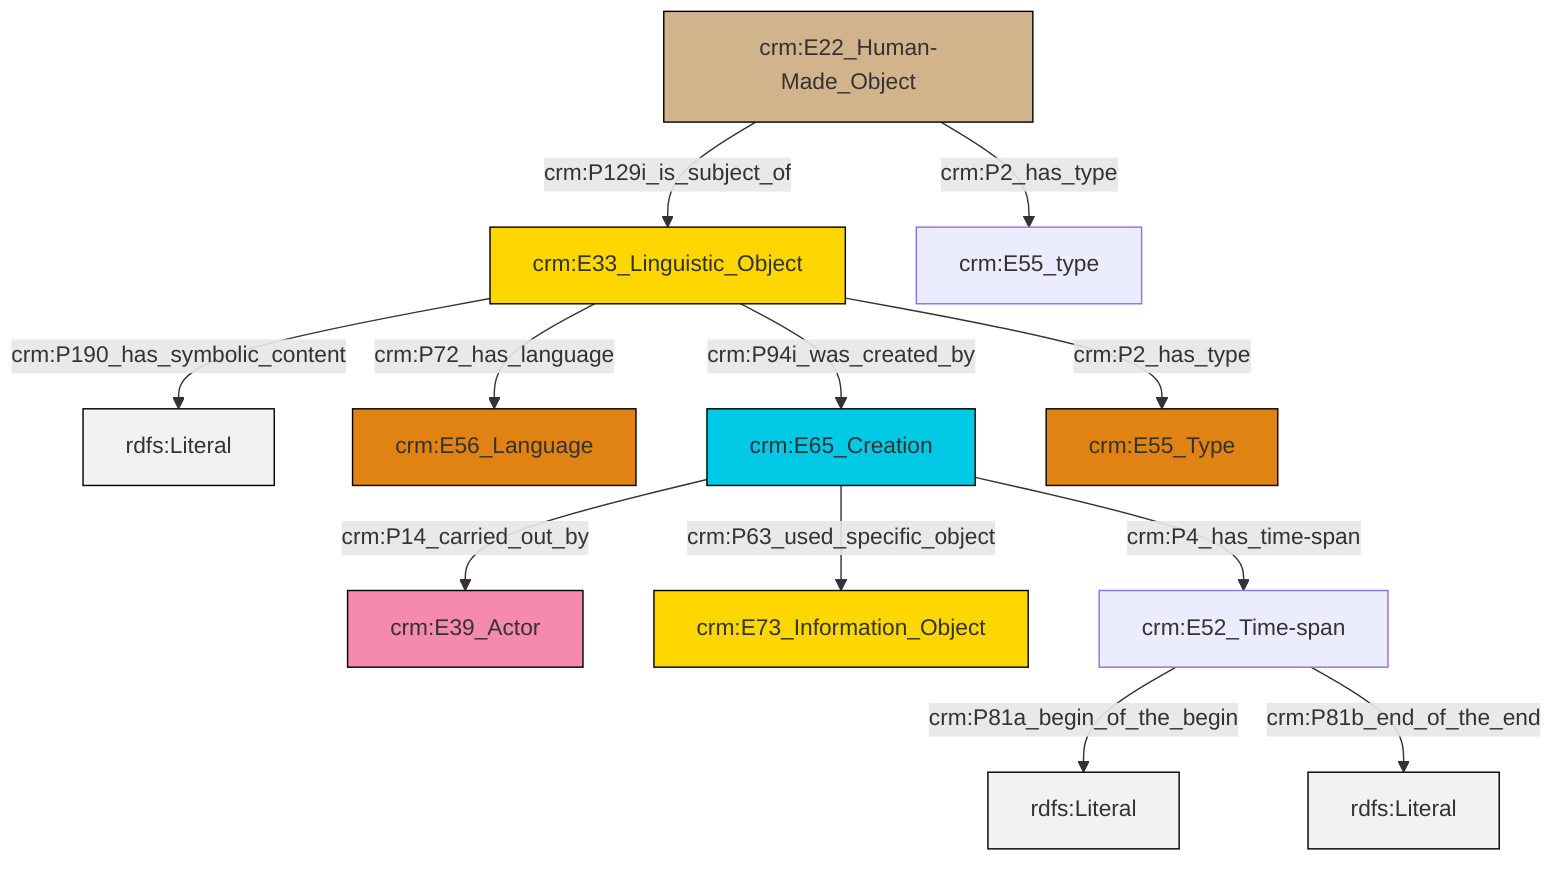 graph TD
classDef Literal fill:#f2f2f2,stroke:#000000;
classDef CRM_Entity fill:#FFFFFF,stroke:#000000;
classDef Temporal_Entity fill:#00C9E6, stroke:#000000;
classDef Type fill:#E18312, stroke:#000000;
classDef Time-Span fill:#2C9C91, stroke:#000000;
classDef Appellation fill:#FFEB7F, stroke:#000000;
classDef Place fill:#008836, stroke:#000000;
classDef Persistent_Item fill:#B266B2, stroke:#000000;
classDef Conceptual_Object fill:#FFD700, stroke:#000000;
classDef Physical_Thing fill:#D2B48C, stroke:#000000;
classDef Actor fill:#f58aad, stroke:#000000;
classDef PC_Classes fill:#4ce600, stroke:#000000;
classDef Multi fill:#cccccc,stroke:#000000;

0["crm:E33_Linguistic_Object"]:::Conceptual_Object -->|crm:P190_has_symbolic_content| 1[rdfs:Literal]:::Literal
8["crm:E65_Creation"]:::Temporal_Entity -->|crm:P63_used_specific_object| 4["crm:E73_Information_Object"]:::Conceptual_Object
9["crm:E52_Time-span"]:::Default -->|crm:P81a_begin_of_the_begin| 13[rdfs:Literal]:::Literal
8["crm:E65_Creation"]:::Temporal_Entity -->|crm:P4_has_time-span| 9["crm:E52_Time-span"]:::Default
11["crm:E22_Human-Made_Object"]:::Physical_Thing -->|crm:P2_has_type| 14["crm:E55_type"]:::Default
0["crm:E33_Linguistic_Object"]:::Conceptual_Object -->|crm:P94i_was_created_by| 8["crm:E65_Creation"]:::Temporal_Entity
0["crm:E33_Linguistic_Object"]:::Conceptual_Object -->|crm:P2_has_type| 15["crm:E55_Type"]:::Type
11["crm:E22_Human-Made_Object"]:::Physical_Thing -->|crm:P129i_is_subject_of| 0["crm:E33_Linguistic_Object"]:::Conceptual_Object
9["crm:E52_Time-span"]:::Default -->|crm:P81b_end_of_the_end| 19[rdfs:Literal]:::Literal
0["crm:E33_Linguistic_Object"]:::Conceptual_Object -->|crm:P72_has_language| 6["crm:E56_Language"]:::Type
8["crm:E65_Creation"]:::Temporal_Entity -->|crm:P14_carried_out_by| 2["crm:E39_Actor"]:::Actor
